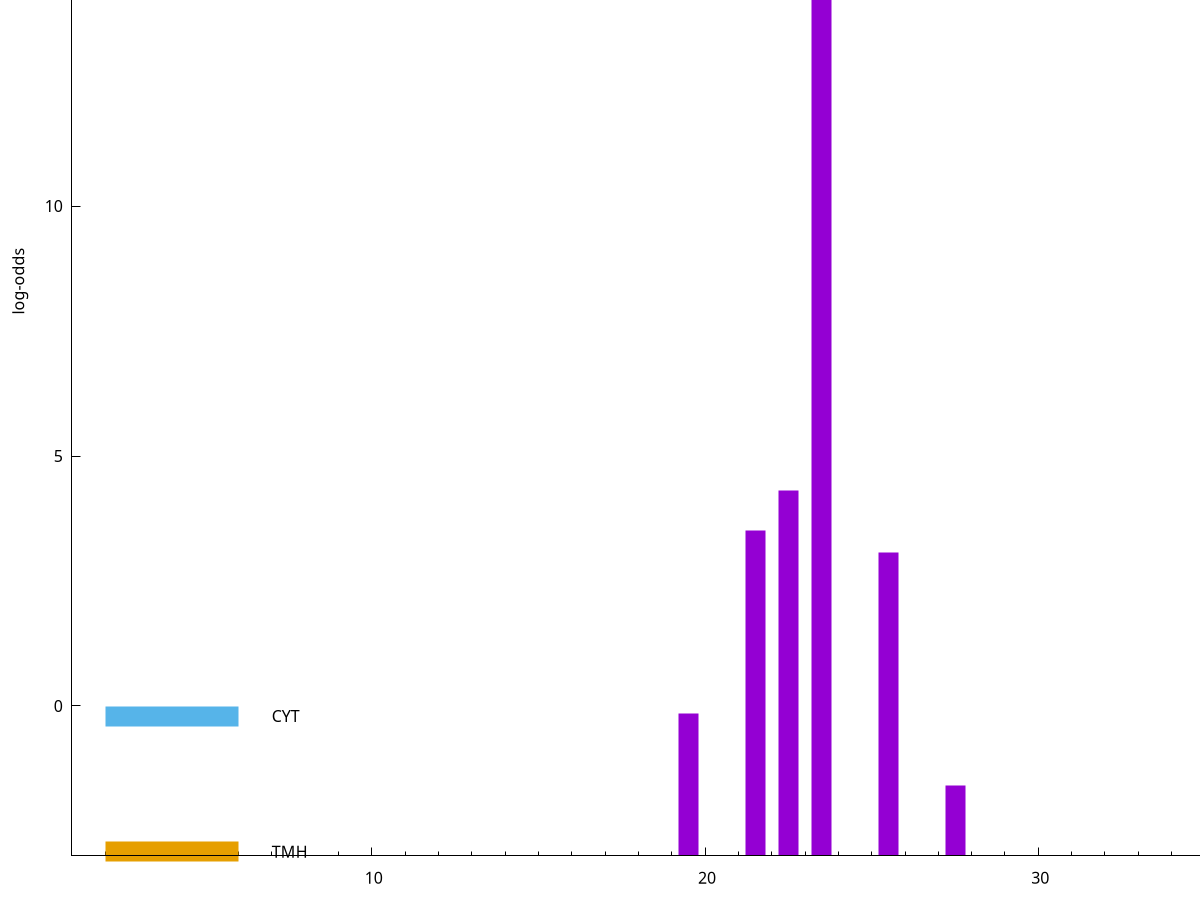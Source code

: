 set title "LipoP predictions for SRR4017925.gff"
set size 2., 1.4
set xrange [1:70] 
set mxtics 10
set yrange [-3:20]
set y2range [0:23]
set ylabel "log-odds"
set term postscript eps color solid "Helvetica" 30
set output "SRR4017925.gff50.eps"
set arrow from 2,14.5562 to 6,14.5562 nohead lt 1 lw 20
set label "SpI" at 7,14.5562
set arrow from 2,-0.200913 to 6,-0.200913 nohead lt 3 lw 20
set label "CYT" at 7,-0.200913
set arrow from 2,-2.91783 to 6,-2.91783 nohead lt 4 lw 20
set label "TMH" at 7,-2.91783
set arrow from 2,14.5562 to 6,14.5562 nohead lt 1 lw 20
set label "SpI" at 7,14.5562
# NOTE: The scores below are the log-odds scores with the threshold
# NOTE: subtracted (a hack to make gnuplot make the histogram all
# NOTE: look nice).
plot "-" axes x1y2 title "" with impulses lt 1 lw 20
23.500000 17.553700
22.500000 7.317390
21.500000 6.514570
25.500000 6.062940
19.500000 2.855342
27.500000 1.413970
e
exit
